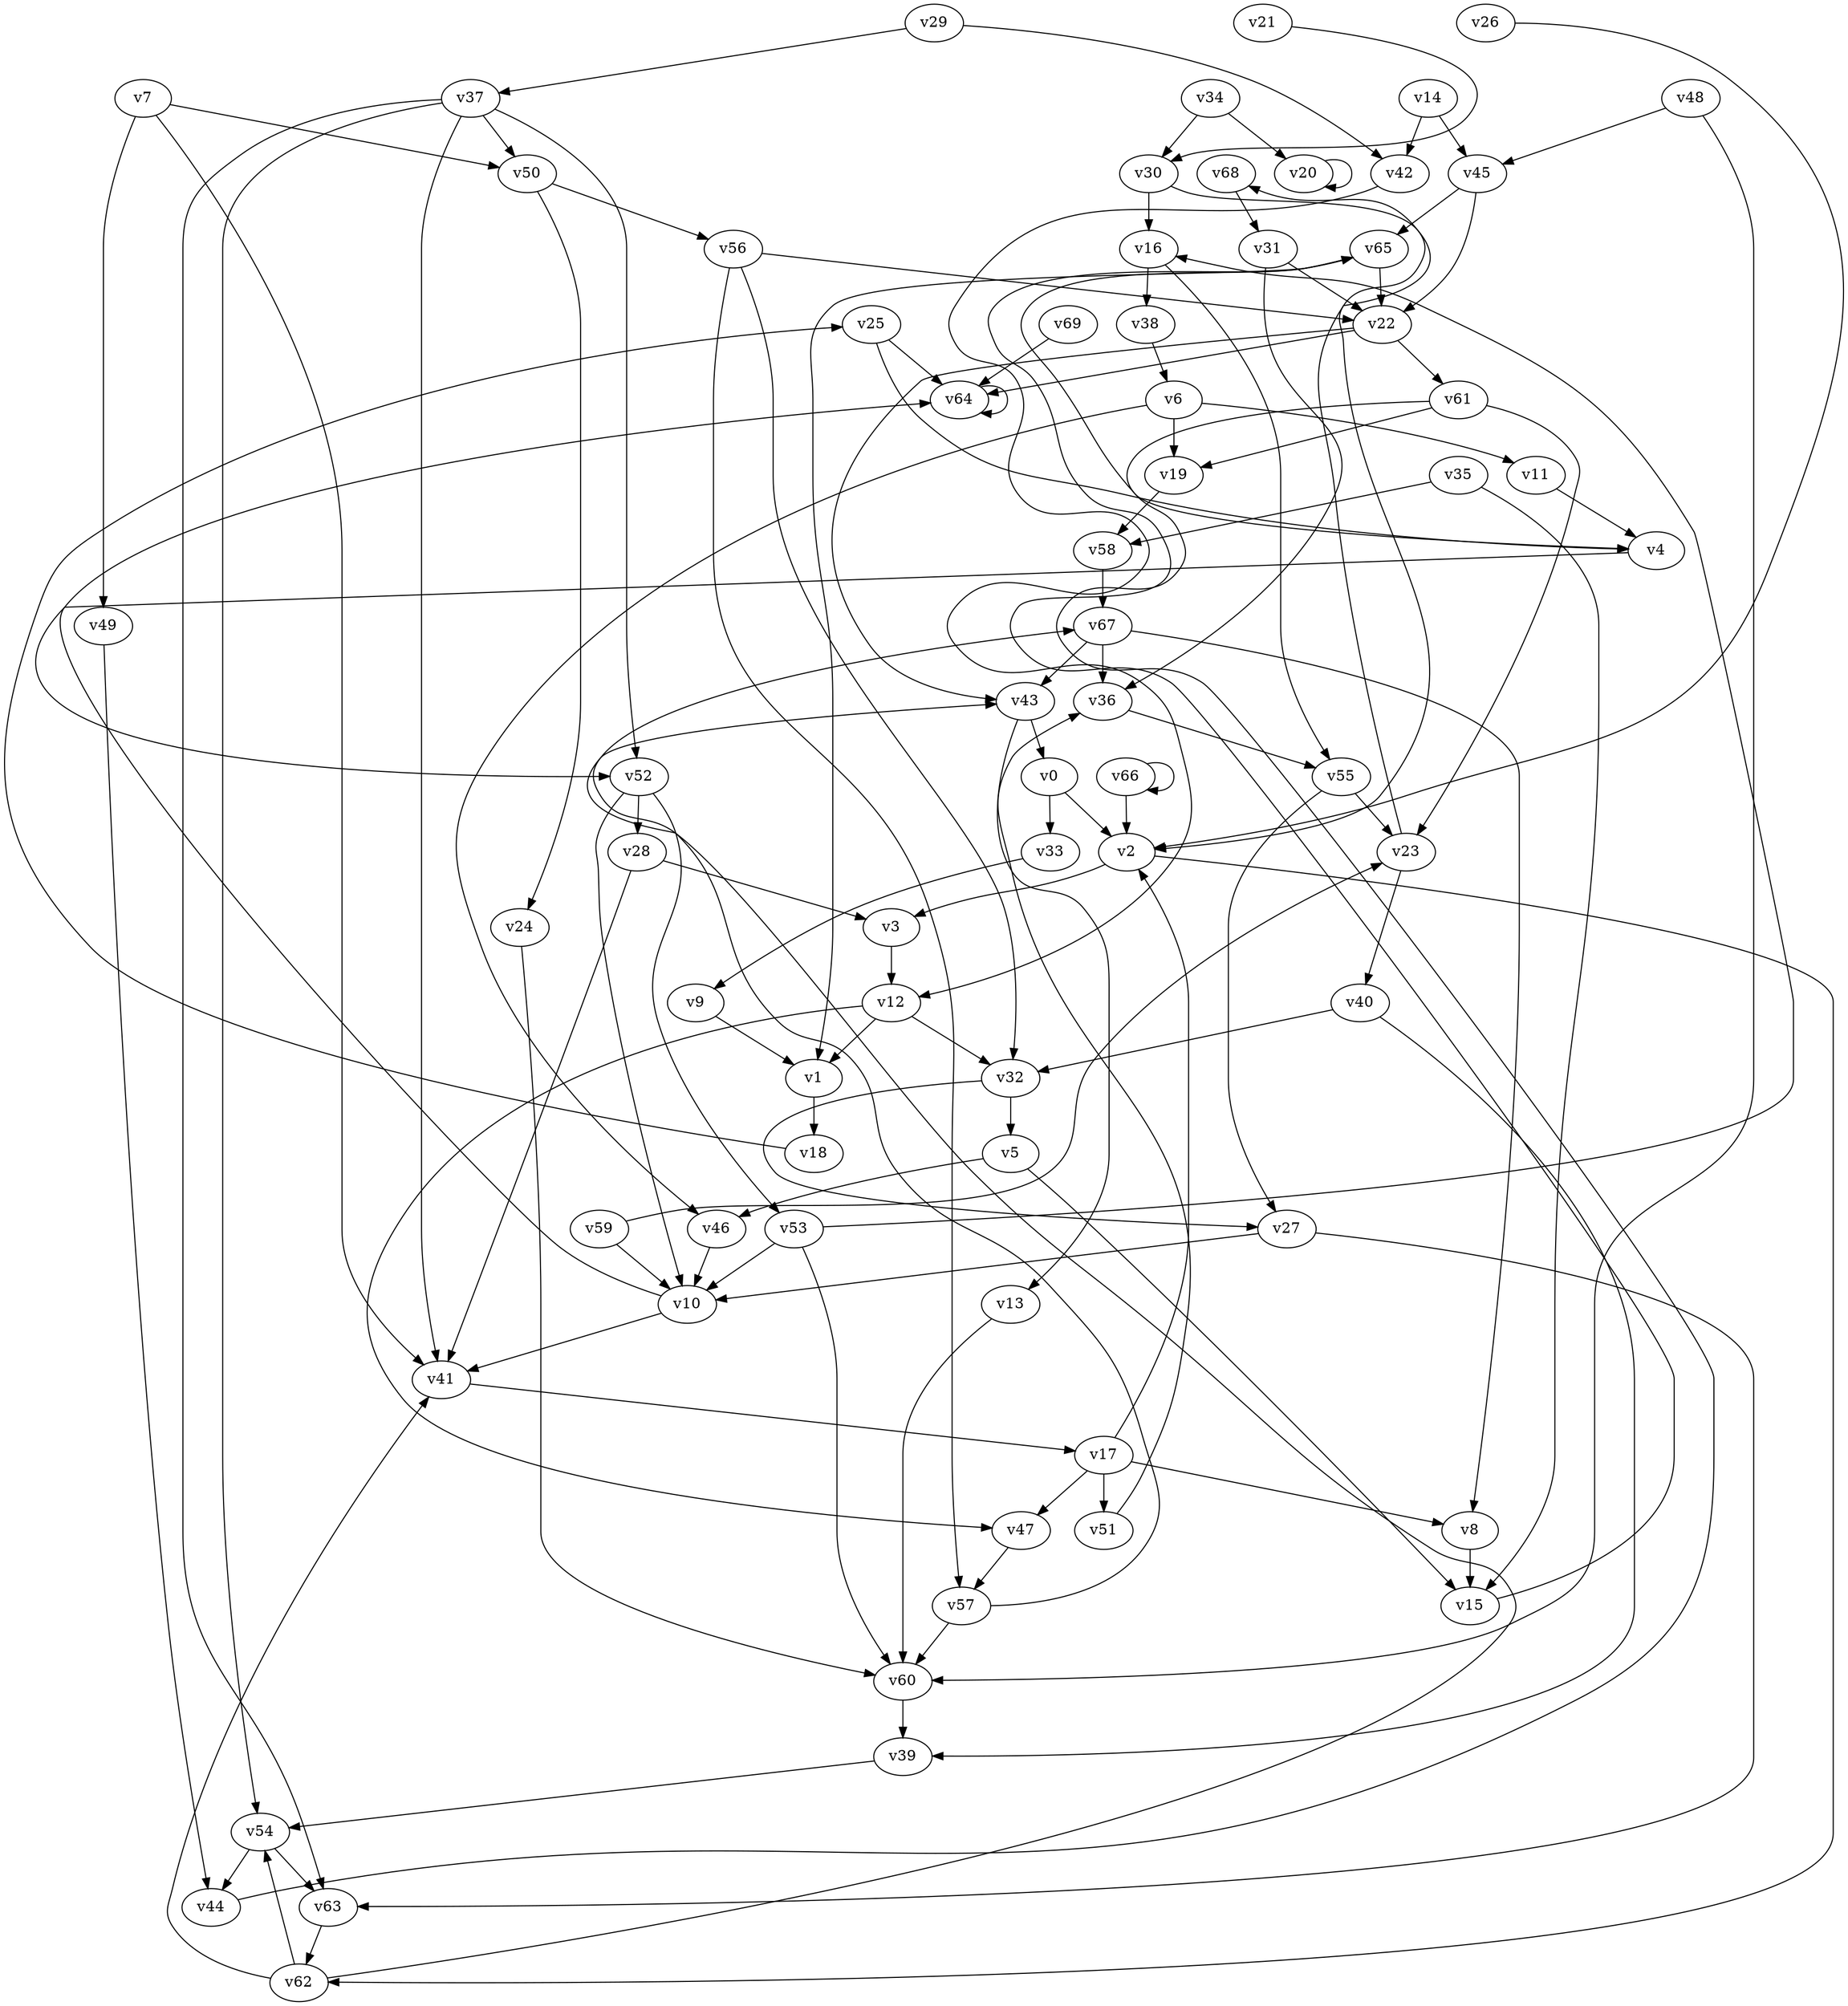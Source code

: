 // Benchmark game 105 - 70 vertices
// time_bound: 35
// targets: v13
digraph G {
    v0 [name="v0", player=0];
    v1 [name="v1", player=0];
    v2 [name="v2", player=0];
    v3 [name="v3", player=1];
    v4 [name="v4", player=1];
    v5 [name="v5", player=1];
    v6 [name="v6", player=1];
    v7 [name="v7", player=0];
    v8 [name="v8", player=0];
    v9 [name="v9", player=0];
    v10 [name="v10", player=0];
    v11 [name="v11", player=1];
    v12 [name="v12", player=1];
    v13 [name="v13", player=1, target=1];
    v14 [name="v14", player=1];
    v15 [name="v15", player=1];
    v16 [name="v16", player=0];
    v17 [name="v17", player=0];
    v18 [name="v18", player=0];
    v19 [name="v19", player=1];
    v20 [name="v20", player=0];
    v21 [name="v21", player=1];
    v22 [name="v22", player=0];
    v23 [name="v23", player=0];
    v24 [name="v24", player=1];
    v25 [name="v25", player=1];
    v26 [name="v26", player=1];
    v27 [name="v27", player=1];
    v28 [name="v28", player=0];
    v29 [name="v29", player=0];
    v30 [name="v30", player=1];
    v31 [name="v31", player=0];
    v32 [name="v32", player=0];
    v33 [name="v33", player=0];
    v34 [name="v34", player=0];
    v35 [name="v35", player=0];
    v36 [name="v36", player=0];
    v37 [name="v37", player=1];
    v38 [name="v38", player=1];
    v39 [name="v39", player=1];
    v40 [name="v40", player=1];
    v41 [name="v41", player=1];
    v42 [name="v42", player=1];
    v43 [name="v43", player=0];
    v44 [name="v44", player=1];
    v45 [name="v45", player=1];
    v46 [name="v46", player=1];
    v47 [name="v47", player=1];
    v48 [name="v48", player=0];
    v49 [name="v49", player=0];
    v50 [name="v50", player=0];
    v51 [name="v51", player=1];
    v52 [name="v52", player=1];
    v53 [name="v53", player=0];
    v54 [name="v54", player=1];
    v55 [name="v55", player=0];
    v56 [name="v56", player=1];
    v57 [name="v57", player=1];
    v58 [name="v58", player=0];
    v59 [name="v59", player=1];
    v60 [name="v60", player=1];
    v61 [name="v61", player=1];
    v62 [name="v62", player=0];
    v63 [name="v63", player=1];
    v64 [name="v64", player=0];
    v65 [name="v65", player=1];
    v66 [name="v66", player=0];
    v67 [name="v67", player=0];
    v68 [name="v68", player=0];
    v69 [name="v69", player=0];

    v0 -> v2;
    v1 -> v18;
    v2 -> v62;
    v3 -> v12;
    v4 -> v52 [constraint="t >= 5"];
    v5 -> v46;
    v6 -> v46;
    v7 -> v41;
    v8 -> v15;
    v9 -> v1;
    v10 -> v64 [constraint="t >= 3"];
    v11 -> v4;
    v12 -> v47 [constraint="t < 7"];
    v13 -> v60;
    v14 -> v45;
    v15 -> v65 [constraint="t >= 1"];
    v16 -> v55;
    v17 -> v47;
    v18 -> v25 [constraint="t mod 5 == 1"];
    v19 -> v58;
    v20 -> v20 [constraint="t < 13"];
    v21 -> v30 [constraint="t >= 4"];
    v22 -> v43 [constraint="t < 6"];
    v23 -> v68 [constraint="t mod 4 == 2"];
    v24 -> v60;
    v25 -> v4 [constraint="t >= 5"];
    v26 -> v2 [constraint="t < 12"];
    v27 -> v10;
    v28 -> v3;
    v29 -> v37;
    v30 -> v2 [constraint="t < 15"];
    v31 -> v36 [constraint="t >= 3"];
    v32 -> v27 [constraint="t mod 4 == 1"];
    v33 -> v9 [constraint="t >= 2"];
    v34 -> v30;
    v35 -> v15;
    v36 -> v55;
    v37 -> v54;
    v38 -> v6;
    v39 -> v54;
    v40 -> v32;
    v41 -> v17;
    v42 -> v12 [constraint="t >= 3"];
    v43 -> v0;
    v44 -> v65 [constraint="t mod 5 == 4"];
    v45 -> v22;
    v46 -> v10;
    v47 -> v57;
    v48 -> v60;
    v49 -> v44;
    v50 -> v24;
    v51 -> v36 [constraint="t < 8"];
    v52 -> v28;
    v53 -> v16 [constraint="t >= 3"];
    v54 -> v63;
    v55 -> v23;
    v56 -> v32;
    v57 -> v43 [constraint="t >= 5"];
    v58 -> v67;
    v59 -> v23 [constraint="t < 13"];
    v60 -> v39;
    v61 -> v4 [constraint="t < 8"];
    v62 -> v67 [constraint="t < 13"];
    v63 -> v62;
    v64 -> v64;
    v65 -> v22;
    v66 -> v2;
    v67 -> v36;
    v68 -> v31;
    v69 -> v64;
    v57 -> v60;
    v7 -> v49;
    v31 -> v22;
    v67 -> v43;
    v30 -> v16;
    v6 -> v19;
    v40 -> v39;
    v52 -> v10;
    v53 -> v60;
    v37 -> v52;
    v56 -> v57;
    v67 -> v8;
    v66 -> v66;
    v55 -> v27;
    v53 -> v10;
    v28 -> v41;
    v37 -> v41;
    v17 -> v8;
    v14 -> v42;
    v56 -> v22;
    v29 -> v42;
    v6 -> v11;
    v35 -> v58;
    v27 -> v63;
    v62 -> v54;
    v17 -> v51;
    v25 -> v64;
    v48 -> v45;
    v37 -> v63;
    v59 -> v10;
    v61 -> v19;
    v17 -> v2;
    v5 -> v15;
    v2 -> v3;
    v12 -> v32;
    v22 -> v64;
    v52 -> v53;
    v7 -> v50;
    v23 -> v40;
    v10 -> v41;
    v62 -> v41;
    v43 -> v13;
    v32 -> v5;
    v50 -> v56;
    v12 -> v1;
    v65 -> v1;
    v0 -> v33;
    v45 -> v65;
    v61 -> v23;
    v34 -> v20;
    v22 -> v61;
    v37 -> v50;
    v54 -> v44;
    v16 -> v38;
}
